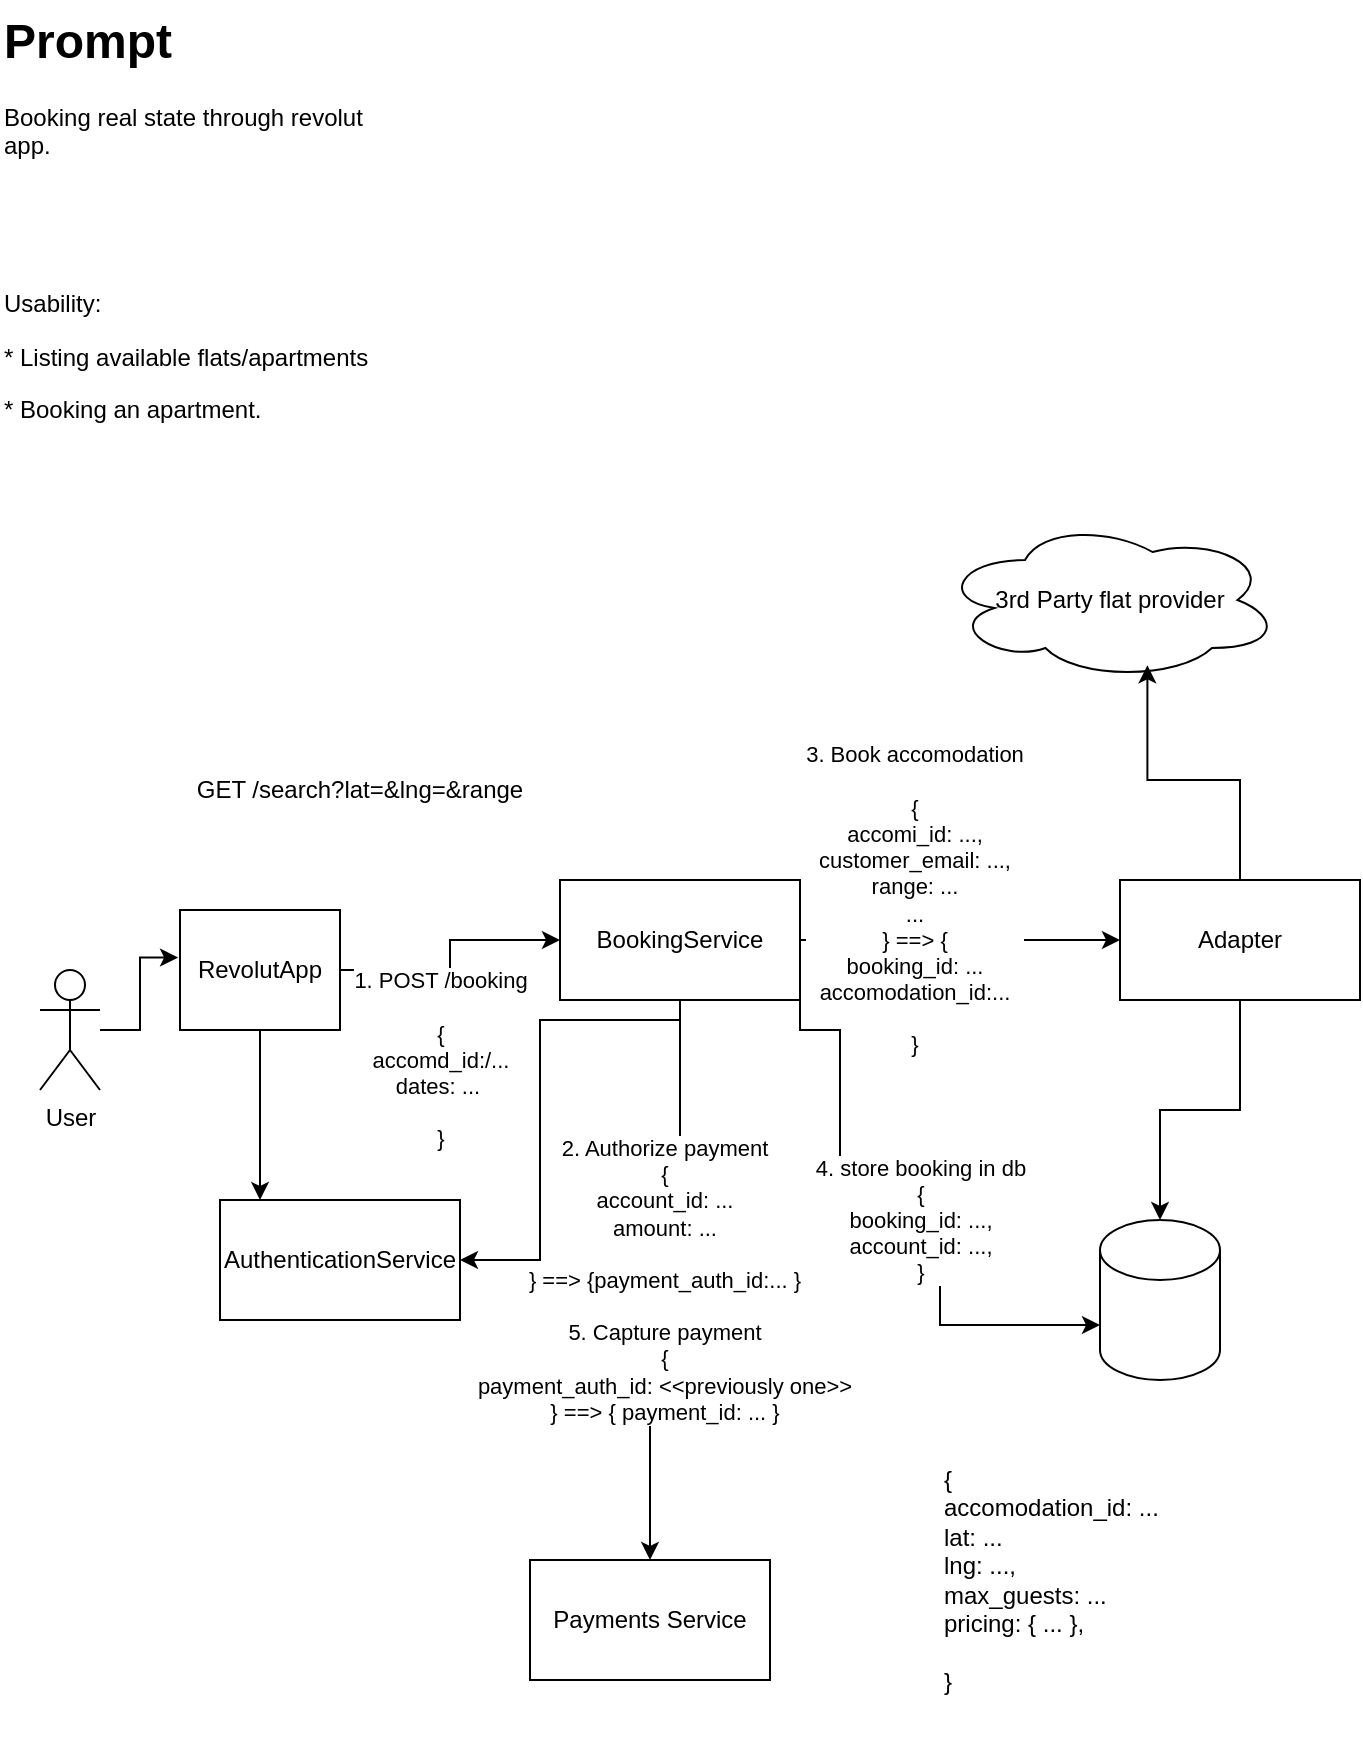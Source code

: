 <mxfile version="26.0.7">
  <diagram name="Page-1" id="79VdNH7QeXTe8-QVG2e5">
    <mxGraphModel dx="760" dy="444" grid="1" gridSize="10" guides="1" tooltips="1" connect="1" arrows="1" fold="1" page="1" pageScale="1" pageWidth="850" pageHeight="1100" math="0" shadow="0">
      <root>
        <mxCell id="0" />
        <mxCell id="1" parent="0" />
        <mxCell id="yZVrFldwVhZb4kzZP8xa-20" value="&lt;h1 style=&quot;margin-top: 0px;&quot;&gt;Prompt&lt;/h1&gt;&lt;p&gt;Booking real state through revolut app.&lt;/p&gt;&lt;p&gt;&lt;br&gt;&lt;/p&gt;&lt;p&gt;&lt;br&gt;&lt;/p&gt;&lt;p&gt;Usability:&lt;/p&gt;&lt;p&gt;* Listing available flats/apartments&lt;/p&gt;&lt;p&gt;* Booking an apartment.&lt;/p&gt;&lt;p&gt;&lt;br&gt;&lt;/p&gt;&lt;p&gt;&lt;br&gt;&lt;/p&gt;" style="text;html=1;whiteSpace=wrap;overflow=hidden;rounded=0;" vertex="1" parent="1">
          <mxGeometry x="160" y="30" width="190" height="250" as="geometry" />
        </mxCell>
        <mxCell id="yZVrFldwVhZb4kzZP8xa-34" value="2. Authorize payment&lt;div&gt;{&lt;/div&gt;&lt;div&gt;account_id: ...&lt;/div&gt;&lt;div&gt;amount: ...&lt;/div&gt;&lt;div&gt;&lt;br&gt;&lt;/div&gt;&lt;div&gt;} ==&amp;gt; {payment_auth_id:... }&lt;/div&gt;&lt;div&gt;&lt;br&gt;&lt;div&gt;5. Capture payment&lt;/div&gt;&lt;/div&gt;&lt;div&gt;{&lt;/div&gt;&lt;div&gt;payment_auth_id: &amp;lt;&amp;lt;previously one&amp;gt;&amp;gt;&lt;/div&gt;&lt;div&gt;} ==&amp;gt; { payment_id: ... }&lt;/div&gt;" style="edgeStyle=orthogonalEdgeStyle;rounded=0;orthogonalLoop=1;jettySize=auto;html=1;entryX=0.5;entryY=0;entryDx=0;entryDy=0;" edge="1" parent="1" source="yZVrFldwVhZb4kzZP8xa-21" target="yZVrFldwVhZb4kzZP8xa-33">
          <mxGeometry x="0.002" relative="1" as="geometry">
            <mxPoint as="offset" />
          </mxGeometry>
        </mxCell>
        <mxCell id="yZVrFldwVhZb4kzZP8xa-52" style="edgeStyle=orthogonalEdgeStyle;rounded=0;orthogonalLoop=1;jettySize=auto;html=1;" edge="1" parent="1" source="yZVrFldwVhZb4kzZP8xa-21" target="yZVrFldwVhZb4kzZP8xa-50">
          <mxGeometry relative="1" as="geometry">
            <Array as="points">
              <mxPoint x="500" y="540" />
              <mxPoint x="430" y="540" />
              <mxPoint x="430" y="660" />
            </Array>
          </mxGeometry>
        </mxCell>
        <mxCell id="yZVrFldwVhZb4kzZP8xa-21" value="BookingService" style="rounded=0;whiteSpace=wrap;html=1;" vertex="1" parent="1">
          <mxGeometry x="440" y="470" width="120" height="60" as="geometry" />
        </mxCell>
        <mxCell id="yZVrFldwVhZb4kzZP8xa-25" style="edgeStyle=orthogonalEdgeStyle;rounded=0;orthogonalLoop=1;jettySize=auto;html=1;exitX=1;exitY=0.5;exitDx=0;exitDy=0;" edge="1" parent="1" source="yZVrFldwVhZb4kzZP8xa-22" target="yZVrFldwVhZb4kzZP8xa-21">
          <mxGeometry relative="1" as="geometry" />
        </mxCell>
        <mxCell id="yZVrFldwVhZb4kzZP8xa-51" style="edgeStyle=orthogonalEdgeStyle;rounded=0;orthogonalLoop=1;jettySize=auto;html=1;" edge="1" parent="1" source="yZVrFldwVhZb4kzZP8xa-22" target="yZVrFldwVhZb4kzZP8xa-50">
          <mxGeometry relative="1" as="geometry">
            <Array as="points">
              <mxPoint x="290" y="660" />
            </Array>
          </mxGeometry>
        </mxCell>
        <mxCell id="yZVrFldwVhZb4kzZP8xa-22" value="RevolutApp" style="rounded=0;whiteSpace=wrap;html=1;" vertex="1" parent="1">
          <mxGeometry x="250" y="485" width="80" height="60" as="geometry" />
        </mxCell>
        <mxCell id="yZVrFldwVhZb4kzZP8xa-26" value="User&lt;div&gt;&lt;br&gt;&lt;/div&gt;" style="shape=umlActor;verticalLabelPosition=bottom;verticalAlign=top;html=1;outlineConnect=0;" vertex="1" parent="1">
          <mxGeometry x="180" y="515" width="30" height="60" as="geometry" />
        </mxCell>
        <mxCell id="yZVrFldwVhZb4kzZP8xa-27" style="edgeStyle=orthogonalEdgeStyle;rounded=0;orthogonalLoop=1;jettySize=auto;html=1;entryX=-0.012;entryY=0.396;entryDx=0;entryDy=0;entryPerimeter=0;" edge="1" parent="1" source="yZVrFldwVhZb4kzZP8xa-26" target="yZVrFldwVhZb4kzZP8xa-22">
          <mxGeometry relative="1" as="geometry" />
        </mxCell>
        <mxCell id="yZVrFldwVhZb4kzZP8xa-41" value="1. POST /booking&lt;div&gt;&lt;br&gt;&lt;/div&gt;&lt;div&gt;{&lt;/div&gt;&lt;div&gt;accomd_id:/...&lt;/div&gt;&lt;div&gt;dates: ...&amp;nbsp;&lt;/div&gt;&lt;div&gt;&lt;br&gt;&lt;/div&gt;&lt;div&gt;}&lt;/div&gt;" style="edgeLabel;html=1;align=center;verticalAlign=middle;resizable=0;points=[];" vertex="1" connectable="0" parent="yZVrFldwVhZb4kzZP8xa-27">
          <mxGeometry x="0.015" y="2" relative="1" as="geometry">
            <mxPoint x="152" y="33" as="offset" />
          </mxGeometry>
        </mxCell>
        <mxCell id="yZVrFldwVhZb4kzZP8xa-30" value="3rd Party flat provider" style="ellipse;shape=cloud;whiteSpace=wrap;html=1;" vertex="1" parent="1">
          <mxGeometry x="630" y="290" width="170" height="80" as="geometry" />
        </mxCell>
        <mxCell id="yZVrFldwVhZb4kzZP8xa-33" value="Payments Service" style="rounded=0;whiteSpace=wrap;html=1;" vertex="1" parent="1">
          <mxGeometry x="425" y="810" width="120" height="60" as="geometry" />
        </mxCell>
        <mxCell id="yZVrFldwVhZb4kzZP8xa-36" value="3. Book accomodation&lt;div&gt;&lt;br&gt;&lt;/div&gt;&lt;div&gt;{&lt;/div&gt;&lt;div&gt;accomi_id: ...,&lt;/div&gt;&lt;div&gt;customer_email: ...,&lt;/div&gt;&lt;div&gt;range: ...&lt;/div&gt;&lt;div&gt;...&lt;/div&gt;&lt;div&gt;} ==&amp;gt; {&lt;/div&gt;&lt;div&gt;booking_id: ...&lt;/div&gt;&lt;div&gt;accomodation_id:...&lt;/div&gt;&lt;div&gt;&lt;br&gt;&lt;/div&gt;&lt;div&gt;}&lt;/div&gt;" style="edgeStyle=orthogonalEdgeStyle;rounded=0;orthogonalLoop=1;jettySize=auto;html=1;" edge="1" parent="1" source="yZVrFldwVhZb4kzZP8xa-21" target="yZVrFldwVhZb4kzZP8xa-35">
          <mxGeometry x="-0.289" y="20" relative="1" as="geometry">
            <mxPoint x="545" y="515" as="sourcePoint" />
            <mxPoint x="675" y="425" as="targetPoint" />
            <mxPoint as="offset" />
          </mxGeometry>
        </mxCell>
        <mxCell id="yZVrFldwVhZb4kzZP8xa-35" value="Adapter" style="rounded=0;whiteSpace=wrap;html=1;" vertex="1" parent="1">
          <mxGeometry x="720" y="470" width="120" height="60" as="geometry" />
        </mxCell>
        <mxCell id="yZVrFldwVhZb4kzZP8xa-43" style="edgeStyle=orthogonalEdgeStyle;rounded=0;orthogonalLoop=1;jettySize=auto;html=1;entryX=0.61;entryY=0.908;entryDx=0;entryDy=0;entryPerimeter=0;" edge="1" parent="1" source="yZVrFldwVhZb4kzZP8xa-35" target="yZVrFldwVhZb4kzZP8xa-30">
          <mxGeometry relative="1" as="geometry" />
        </mxCell>
        <mxCell id="yZVrFldwVhZb4kzZP8xa-44" value="" style="shape=cylinder3;whiteSpace=wrap;html=1;boundedLbl=1;backgroundOutline=1;size=15;" vertex="1" parent="1">
          <mxGeometry x="710" y="640" width="60" height="80" as="geometry" />
        </mxCell>
        <mxCell id="yZVrFldwVhZb4kzZP8xa-46" style="edgeStyle=orthogonalEdgeStyle;rounded=0;orthogonalLoop=1;jettySize=auto;html=1;exitX=1;exitY=1;exitDx=0;exitDy=0;entryX=0;entryY=0;entryDx=0;entryDy=52.5;entryPerimeter=0;" edge="1" parent="1" source="yZVrFldwVhZb4kzZP8xa-21" target="yZVrFldwVhZb4kzZP8xa-44">
          <mxGeometry relative="1" as="geometry">
            <Array as="points">
              <mxPoint x="580" y="545" />
              <mxPoint x="580" y="630" />
              <mxPoint x="630" y="630" />
              <mxPoint x="630" y="693" />
            </Array>
          </mxGeometry>
        </mxCell>
        <mxCell id="yZVrFldwVhZb4kzZP8xa-47" value="4. store booking in db&lt;div&gt;{&lt;/div&gt;&lt;div&gt;booking_id: ...,&lt;/div&gt;&lt;div&gt;account_id: ...,&lt;/div&gt;&lt;div&gt;}&lt;/div&gt;" style="edgeLabel;html=1;align=center;verticalAlign=middle;resizable=0;points=[];" vertex="1" connectable="0" parent="yZVrFldwVhZb4kzZP8xa-46">
          <mxGeometry x="0.024" y="1" relative="1" as="geometry">
            <mxPoint y="11" as="offset" />
          </mxGeometry>
        </mxCell>
        <mxCell id="yZVrFldwVhZb4kzZP8xa-50" value="AuthenticationService" style="rounded=0;whiteSpace=wrap;html=1;" vertex="1" parent="1">
          <mxGeometry x="270" y="630" width="120" height="60" as="geometry" />
        </mxCell>
        <mxCell id="yZVrFldwVhZb4kzZP8xa-53" style="edgeStyle=orthogonalEdgeStyle;rounded=0;orthogonalLoop=1;jettySize=auto;html=1;entryX=0.5;entryY=0;entryDx=0;entryDy=0;entryPerimeter=0;" edge="1" parent="1" source="yZVrFldwVhZb4kzZP8xa-35" target="yZVrFldwVhZb4kzZP8xa-44">
          <mxGeometry relative="1" as="geometry" />
        </mxCell>
        <mxCell id="yZVrFldwVhZb4kzZP8xa-54" value="GET /search?lat=&amp;amp;lng=&amp;amp;range" style="text;html=1;align=center;verticalAlign=middle;whiteSpace=wrap;rounded=0;" vertex="1" parent="1">
          <mxGeometry x="230" y="410" width="220" height="30" as="geometry" />
        </mxCell>
        <mxCell id="yZVrFldwVhZb4kzZP8xa-55" value="{&lt;div&gt;accomodation_id: ...&lt;/div&gt;&lt;div&gt;lat: ...&lt;/div&gt;&lt;div&gt;lng: ...,&lt;/div&gt;&lt;div&gt;max_guests: ...&lt;/div&gt;&lt;div&gt;pricing: { ... },&lt;/div&gt;&lt;div&gt;&lt;br&gt;&lt;/div&gt;&lt;div&gt;}&lt;/div&gt;" style="text;html=1;align=left;verticalAlign=middle;whiteSpace=wrap;rounded=0;" vertex="1" parent="1">
          <mxGeometry x="630" y="740" width="200" height="160" as="geometry" />
        </mxCell>
      </root>
    </mxGraphModel>
  </diagram>
</mxfile>
